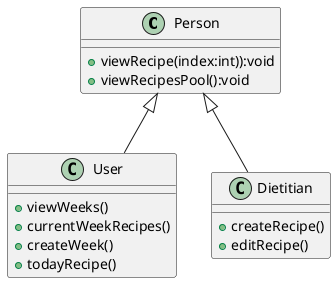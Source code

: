 @startuml

class Person{
+viewRecipe(index:int)):void
+viewRecipesPool():void
}

Person <|-- User

class User{
+viewWeeks()
+currentWeekRecipes()
+createWeek()
+todayRecipe()
}

Person <|-- Dietitian

class Dietitian{
+createRecipe()
+editRecipe()
}


@enduml